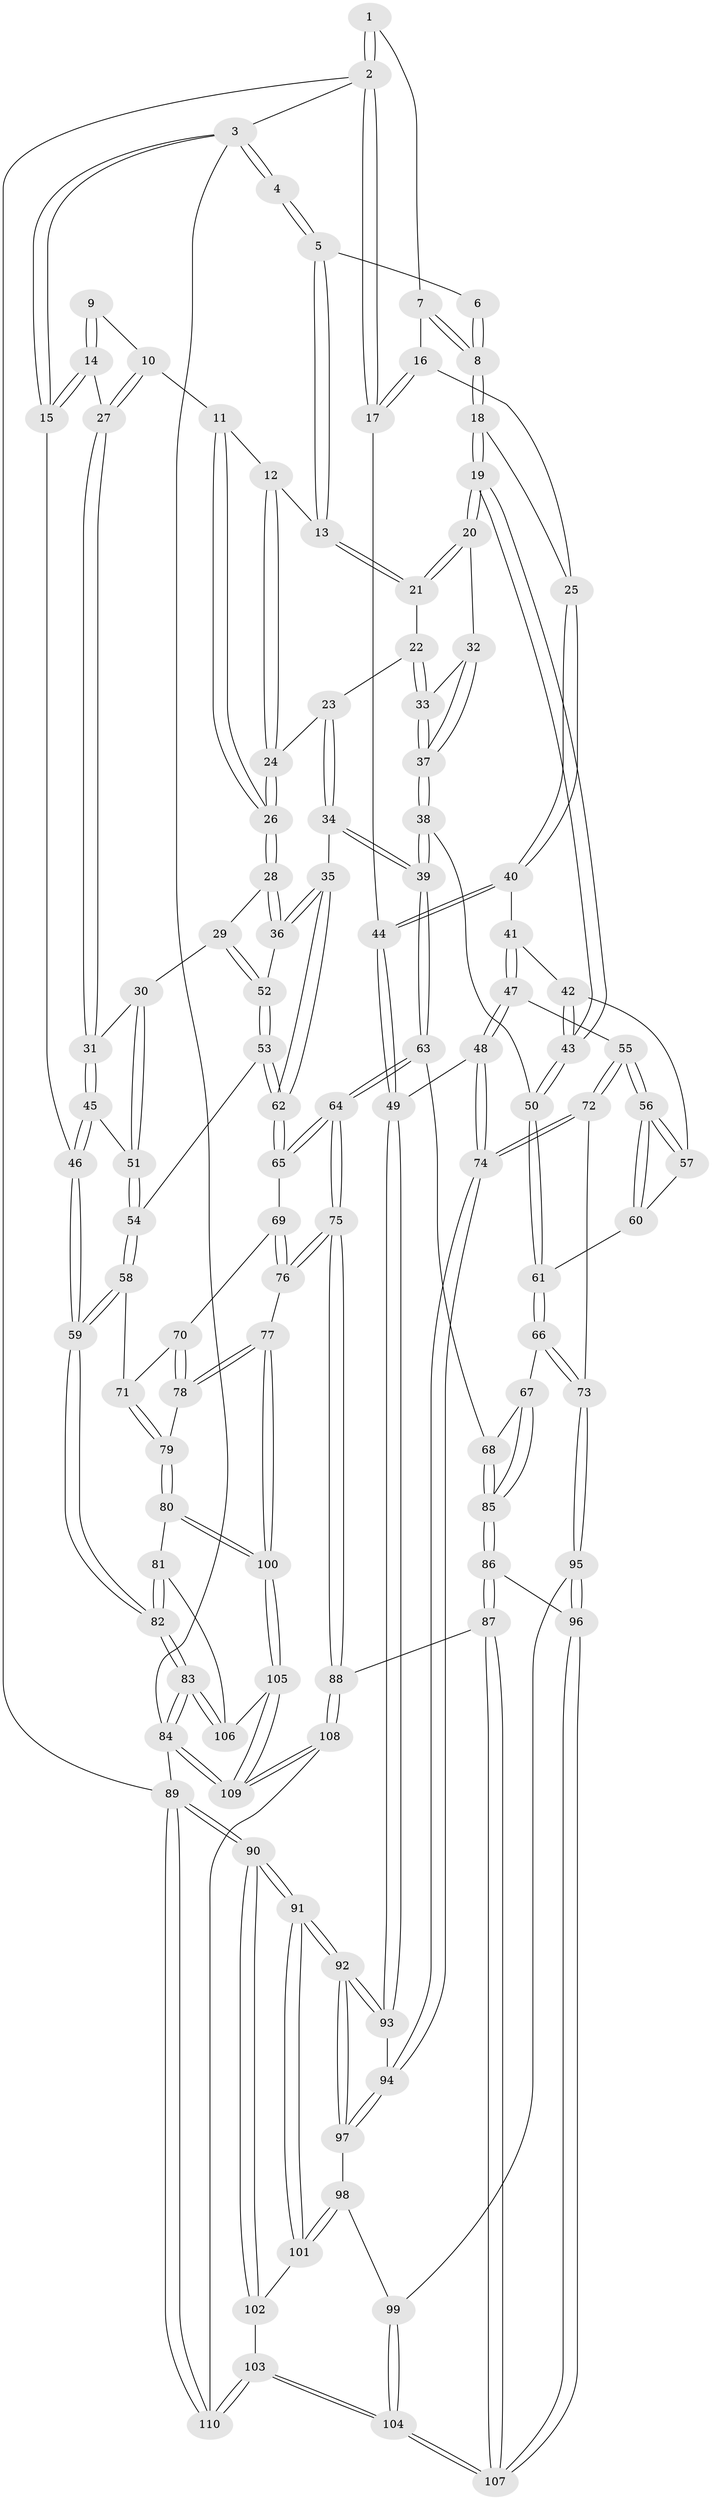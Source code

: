 // Generated by graph-tools (version 1.1) at 2025/38/03/09/25 02:38:28]
// undirected, 110 vertices, 272 edges
graph export_dot {
graph [start="1"]
  node [color=gray90,style=filled];
  1 [pos="+0.8376876890926872+0"];
  2 [pos="+1+0"];
  3 [pos="+0+0"];
  4 [pos="+0.09192901723667805+0"];
  5 [pos="+0.4547819993386325+0"];
  6 [pos="+0.6365993105858014+0"];
  7 [pos="+0.8629205734455491+0"];
  8 [pos="+0.7953669888642251+0.15473398762215296"];
  9 [pos="+0.09197097115750148+0"];
  10 [pos="+0.11810534212193398+0.17601245100876076"];
  11 [pos="+0.14658910358008356+0.1758228515095996"];
  12 [pos="+0.2258261915330585+0.13811018985024837"];
  13 [pos="+0.4564854086686239+0"];
  14 [pos="+0+0.2019257897017319"];
  15 [pos="+0+0.24189254751524789"];
  16 [pos="+1+0.13204402871613044"];
  17 [pos="+1+0.14185470724679625"];
  18 [pos="+0.7883846729487671+0.18457966476744375"];
  19 [pos="+0.6850862134757599+0.2142006742352432"];
  20 [pos="+0.6833935199449912+0.2130392364507371"];
  21 [pos="+0.49613217208933563+0.06614750087917651"];
  22 [pos="+0.45315393911745716+0.16444311831200115"];
  23 [pos="+0.4157636420929207+0.21075600469477113"];
  24 [pos="+0.3115076162042661+0.25615820386074467"];
  25 [pos="+0.8486710529777509+0.20384054399372242"];
  26 [pos="+0.2621489276845361+0.3075016745322274"];
  27 [pos="+0.09382977730846723+0.19157634128417847"];
  28 [pos="+0.2619928364996259+0.3203353988353059"];
  29 [pos="+0.15563189271083197+0.3488315868907064"];
  30 [pos="+0.13857846039613747+0.34286156689864505"];
  31 [pos="+0.11765689371389312+0.31682740316008356"];
  32 [pos="+0.5381861011133121+0.3118320311859015"];
  33 [pos="+0.48415374408242334+0.2938596562019312"];
  34 [pos="+0.3734931026562201+0.41772041285965394"];
  35 [pos="+0.32077185271272285+0.4116037882080151"];
  36 [pos="+0.2944924489274158+0.37938381778188607"];
  37 [pos="+0.495749104805423+0.3826720973960765"];
  38 [pos="+0.4962004050284026+0.4411938543398369"];
  39 [pos="+0.45380269353052105+0.4706925395376931"];
  40 [pos="+0.8542202766638127+0.214084896641064"];
  41 [pos="+0.869689835985611+0.3155906822827286"];
  42 [pos="+0.8221346716240968+0.3896377961704914"];
  43 [pos="+0.6792166464535127+0.3613505548686661"];
  44 [pos="+1+0.4638033235821462"];
  45 [pos="+0.021893862462117233+0.3834678227743749"];
  46 [pos="+0+0.4209072745672571"];
  47 [pos="+1+0.47963360025224255"];
  48 [pos="+1+0.469115072023804"];
  49 [pos="+1+0.4682010612786687"];
  50 [pos="+0.6599415166260809+0.4032370808411263"];
  51 [pos="+0.10562471052697894+0.4138406859892627"];
  52 [pos="+0.1783187339335281+0.3986289180245904"];
  53 [pos="+0.16960355612050967+0.48726692156585794"];
  54 [pos="+0.1302231561494181+0.4868257426657941"];
  55 [pos="+1+0.4845180987893427"];
  56 [pos="+1+0.48372543351211145"];
  57 [pos="+0.8425259748698869+0.41192036344270344"];
  58 [pos="+0.017019865798210684+0.5491561425121899"];
  59 [pos="+0+0.5353414449238016"];
  60 [pos="+0.7954646294239802+0.48601987622303217"];
  61 [pos="+0.7146692191525359+0.533476423911475"];
  62 [pos="+0.2195676664132943+0.5074728318345358"];
  63 [pos="+0.4520961616530027+0.5921748363182193"];
  64 [pos="+0.42456335765106823+0.6159168283709328"];
  65 [pos="+0.24059499825795957+0.5850984524159526"];
  66 [pos="+0.7223592049548149+0.6253430527240715"];
  67 [pos="+0.6233775161039842+0.6309720468235506"];
  68 [pos="+0.49927134800287404+0.612399436553954"];
  69 [pos="+0.2383817710950751+0.5884318470150962"];
  70 [pos="+0.19201308246676277+0.625876338292978"];
  71 [pos="+0.11117988419614953+0.6331609479639985"];
  72 [pos="+0.8075383436555105+0.6459193847612845"];
  73 [pos="+0.7299661024217338+0.6330668367600484"];
  74 [pos="+0.8730385563842356+0.726353575505582"];
  75 [pos="+0.3546116318059209+0.8278188306562165"];
  76 [pos="+0.31040400632834914+0.8327021555815834"];
  77 [pos="+0.3100159419304146+0.8328158270394437"];
  78 [pos="+0.19996199355061492+0.7539075228787456"];
  79 [pos="+0.09340290574924785+0.7458655297762767"];
  80 [pos="+0.08057425778593541+0.7545894940172624"];
  81 [pos="+0.043364731248894874+0.7755926896731088"];
  82 [pos="+0+0.79953697551471"];
  83 [pos="+0+0.9784553956035784"];
  84 [pos="+0+1"];
  85 [pos="+0.5503430130744342+0.8019201336665184"];
  86 [pos="+0.5501647015674769+0.8193103973102043"];
  87 [pos="+0.4774851442772986+0.8814366041903067"];
  88 [pos="+0.4536254931927602+0.8930770766442003"];
  89 [pos="+1+1"];
  90 [pos="+1+0.886676873683019"];
  91 [pos="+1+0.7972969032263972"];
  92 [pos="+1+0.6634334947104065"];
  93 [pos="+1+0.5194773176925972"];
  94 [pos="+0.8731628425837497+0.7265193967075646"];
  95 [pos="+0.6886143603957969+0.7907641229930666"];
  96 [pos="+0.6848960102997178+0.7986774002872435"];
  97 [pos="+0.8832701994222397+0.743283500211192"];
  98 [pos="+0.8865524751325261+0.7729600986984904"];
  99 [pos="+0.7969159001705522+0.8068487165457823"];
  100 [pos="+0.23202186100020913+0.9091209685358163"];
  101 [pos="+0.9022179717288672+0.8194140655947779"];
  102 [pos="+0.8800213536646343+0.926652946023542"];
  103 [pos="+0.7979585965148348+1"];
  104 [pos="+0.7744423862378564+0.9985341360830546"];
  105 [pos="+0.20960136785580535+0.9336068728220612"];
  106 [pos="+0.15006126799849567+0.9094186364636878"];
  107 [pos="+0.7391893317977302+0.9495119655825925"];
  108 [pos="+0.5055361551683523+1"];
  109 [pos="+0.1534136028178393+1"];
  110 [pos="+0.787036994064659+1"];
  1 -- 2;
  1 -- 2;
  1 -- 7;
  2 -- 3;
  2 -- 17;
  2 -- 17;
  2 -- 89;
  3 -- 4;
  3 -- 4;
  3 -- 15;
  3 -- 15;
  3 -- 84;
  4 -- 5;
  4 -- 5;
  5 -- 6;
  5 -- 13;
  5 -- 13;
  6 -- 8;
  6 -- 8;
  7 -- 8;
  7 -- 8;
  7 -- 16;
  8 -- 18;
  8 -- 18;
  9 -- 10;
  9 -- 14;
  9 -- 14;
  10 -- 11;
  10 -- 27;
  10 -- 27;
  11 -- 12;
  11 -- 26;
  11 -- 26;
  12 -- 13;
  12 -- 24;
  12 -- 24;
  13 -- 21;
  13 -- 21;
  14 -- 15;
  14 -- 15;
  14 -- 27;
  15 -- 46;
  16 -- 17;
  16 -- 17;
  16 -- 25;
  17 -- 44;
  18 -- 19;
  18 -- 19;
  18 -- 25;
  19 -- 20;
  19 -- 20;
  19 -- 43;
  19 -- 43;
  20 -- 21;
  20 -- 21;
  20 -- 32;
  21 -- 22;
  22 -- 23;
  22 -- 33;
  22 -- 33;
  23 -- 24;
  23 -- 34;
  23 -- 34;
  24 -- 26;
  24 -- 26;
  25 -- 40;
  25 -- 40;
  26 -- 28;
  26 -- 28;
  27 -- 31;
  27 -- 31;
  28 -- 29;
  28 -- 36;
  28 -- 36;
  29 -- 30;
  29 -- 52;
  29 -- 52;
  30 -- 31;
  30 -- 51;
  30 -- 51;
  31 -- 45;
  31 -- 45;
  32 -- 33;
  32 -- 37;
  32 -- 37;
  33 -- 37;
  33 -- 37;
  34 -- 35;
  34 -- 39;
  34 -- 39;
  35 -- 36;
  35 -- 36;
  35 -- 62;
  35 -- 62;
  36 -- 52;
  37 -- 38;
  37 -- 38;
  38 -- 39;
  38 -- 39;
  38 -- 50;
  39 -- 63;
  39 -- 63;
  40 -- 41;
  40 -- 44;
  40 -- 44;
  41 -- 42;
  41 -- 47;
  41 -- 47;
  42 -- 43;
  42 -- 43;
  42 -- 57;
  43 -- 50;
  43 -- 50;
  44 -- 49;
  44 -- 49;
  45 -- 46;
  45 -- 46;
  45 -- 51;
  46 -- 59;
  46 -- 59;
  47 -- 48;
  47 -- 48;
  47 -- 55;
  48 -- 49;
  48 -- 74;
  48 -- 74;
  49 -- 93;
  49 -- 93;
  50 -- 61;
  50 -- 61;
  51 -- 54;
  51 -- 54;
  52 -- 53;
  52 -- 53;
  53 -- 54;
  53 -- 62;
  53 -- 62;
  54 -- 58;
  54 -- 58;
  55 -- 56;
  55 -- 56;
  55 -- 72;
  55 -- 72;
  56 -- 57;
  56 -- 57;
  56 -- 60;
  56 -- 60;
  57 -- 60;
  58 -- 59;
  58 -- 59;
  58 -- 71;
  59 -- 82;
  59 -- 82;
  60 -- 61;
  61 -- 66;
  61 -- 66;
  62 -- 65;
  62 -- 65;
  63 -- 64;
  63 -- 64;
  63 -- 68;
  64 -- 65;
  64 -- 65;
  64 -- 75;
  64 -- 75;
  65 -- 69;
  66 -- 67;
  66 -- 73;
  66 -- 73;
  67 -- 68;
  67 -- 85;
  67 -- 85;
  68 -- 85;
  68 -- 85;
  69 -- 70;
  69 -- 76;
  69 -- 76;
  70 -- 71;
  70 -- 78;
  70 -- 78;
  71 -- 79;
  71 -- 79;
  72 -- 73;
  72 -- 74;
  72 -- 74;
  73 -- 95;
  73 -- 95;
  74 -- 94;
  74 -- 94;
  75 -- 76;
  75 -- 76;
  75 -- 88;
  75 -- 88;
  76 -- 77;
  77 -- 78;
  77 -- 78;
  77 -- 100;
  77 -- 100;
  78 -- 79;
  79 -- 80;
  79 -- 80;
  80 -- 81;
  80 -- 100;
  80 -- 100;
  81 -- 82;
  81 -- 82;
  81 -- 106;
  82 -- 83;
  82 -- 83;
  83 -- 84;
  83 -- 84;
  83 -- 106;
  83 -- 106;
  84 -- 109;
  84 -- 109;
  84 -- 89;
  85 -- 86;
  85 -- 86;
  86 -- 87;
  86 -- 87;
  86 -- 96;
  87 -- 88;
  87 -- 107;
  87 -- 107;
  88 -- 108;
  88 -- 108;
  89 -- 90;
  89 -- 90;
  89 -- 110;
  89 -- 110;
  90 -- 91;
  90 -- 91;
  90 -- 102;
  90 -- 102;
  91 -- 92;
  91 -- 92;
  91 -- 101;
  91 -- 101;
  92 -- 93;
  92 -- 93;
  92 -- 97;
  92 -- 97;
  93 -- 94;
  94 -- 97;
  94 -- 97;
  95 -- 96;
  95 -- 96;
  95 -- 99;
  96 -- 107;
  96 -- 107;
  97 -- 98;
  98 -- 99;
  98 -- 101;
  98 -- 101;
  99 -- 104;
  99 -- 104;
  100 -- 105;
  100 -- 105;
  101 -- 102;
  102 -- 103;
  103 -- 104;
  103 -- 104;
  103 -- 110;
  103 -- 110;
  104 -- 107;
  104 -- 107;
  105 -- 106;
  105 -- 109;
  105 -- 109;
  108 -- 109;
  108 -- 109;
  108 -- 110;
}
